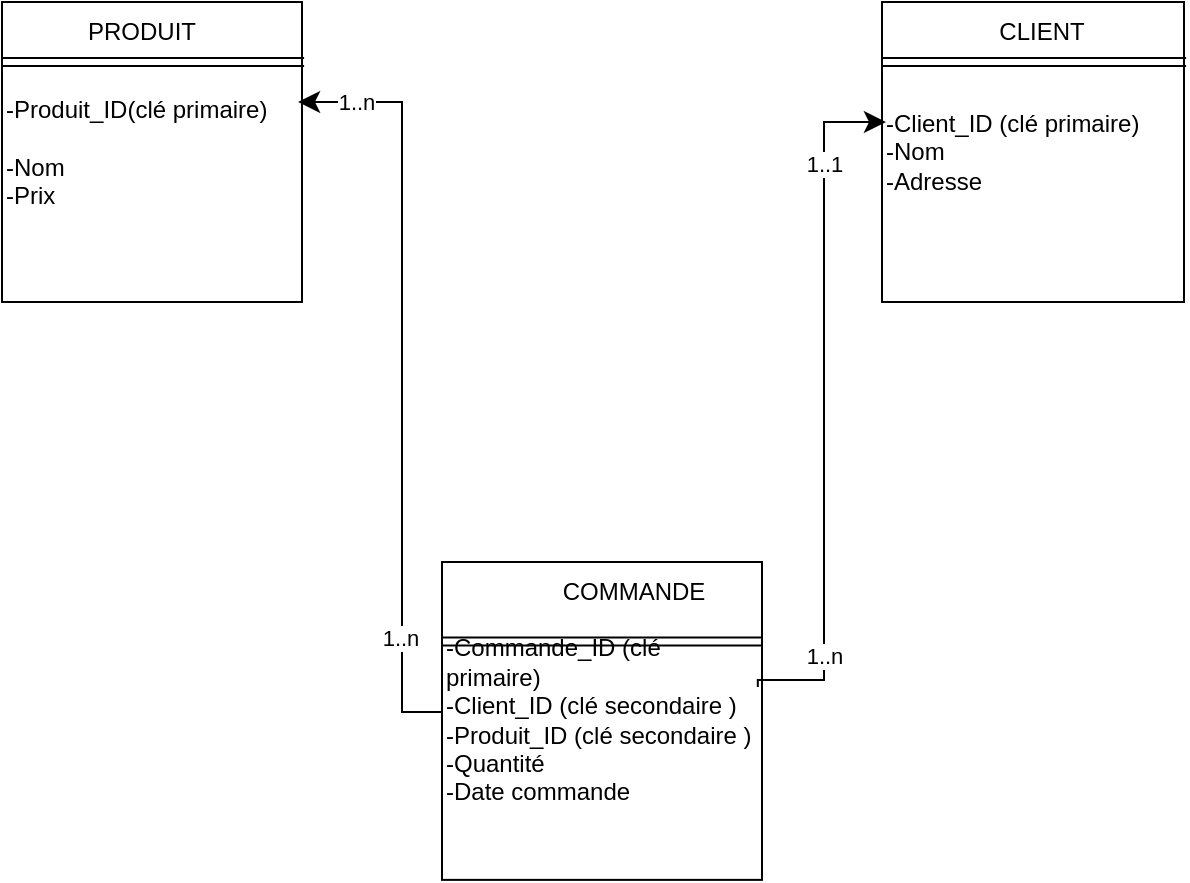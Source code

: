 <mxfile version="24.6.4" type="github">
  <diagram name="Page-1" id="JWClrZE8cuastPNFshSn">
    <mxGraphModel dx="1050" dy="558" grid="1" gridSize="10" guides="1" tooltips="1" connect="1" arrows="1" fold="1" page="1" pageScale="1" pageWidth="827" pageHeight="1169" math="0" shadow="0">
      <root>
        <mxCell id="0" />
        <mxCell id="1" parent="0" />
        <mxCell id="J70Wc0Nw-cLWEyvqplg8-1" value="&lt;div align=&quot;left&quot;&gt;-Produit_ID(clé primaire)&lt;br&gt;&lt;/div&gt;&lt;div&gt;&lt;br&gt;&lt;/div&gt;&lt;div&gt;-Nom&lt;/div&gt;&lt;div&gt;-Prix&lt;br&gt;&lt;/div&gt;" style="whiteSpace=wrap;html=1;aspect=fixed;align=left;" vertex="1" parent="1">
          <mxGeometry x="80" y="200" width="150" height="150" as="geometry" />
        </mxCell>
        <mxCell id="J70Wc0Nw-cLWEyvqplg8-3" value="" style="shape=link;html=1;rounded=0;entryX=1.007;entryY=0.2;entryDx=0;entryDy=0;entryPerimeter=0;" edge="1" parent="1" target="J70Wc0Nw-cLWEyvqplg8-1">
          <mxGeometry width="100" relative="1" as="geometry">
            <mxPoint x="80" y="230" as="sourcePoint" />
            <mxPoint x="180" y="230" as="targetPoint" />
          </mxGeometry>
        </mxCell>
        <mxCell id="J70Wc0Nw-cLWEyvqplg8-7" value="&lt;div align=&quot;left&quot;&gt;-Commande_ID (clé primaire)&lt;br&gt;&lt;/div&gt;&lt;div align=&quot;left&quot;&gt;-Client_ID (clé secondaire )&lt;br&gt;&lt;/div&gt;&lt;div align=&quot;left&quot;&gt;-Produit_ID (clé secondaire )&lt;br&gt;&lt;/div&gt;&lt;div align=&quot;left&quot;&gt;-Quantité&lt;/div&gt;&lt;div align=&quot;left&quot;&gt;-Date commande&lt;br&gt;&lt;/div&gt;" style="whiteSpace=wrap;html=1;aspect=fixed;align=left;" vertex="1" parent="1">
          <mxGeometry x="300" y="480" width="160" height="158.94" as="geometry" />
        </mxCell>
        <mxCell id="J70Wc0Nw-cLWEyvqplg8-8" value="" style="shape=link;html=1;rounded=0;exitX=0;exitY=0.25;exitDx=0;exitDy=0;entryX=1;entryY=0.25;entryDx=0;entryDy=0;" edge="1" target="J70Wc0Nw-cLWEyvqplg8-7" parent="1" source="J70Wc0Nw-cLWEyvqplg8-7">
          <mxGeometry width="100" relative="1" as="geometry">
            <mxPoint x="270" y="230" as="sourcePoint" />
            <mxPoint x="460" y="518" as="targetPoint" />
          </mxGeometry>
        </mxCell>
        <mxCell id="J70Wc0Nw-cLWEyvqplg8-15" value="&lt;div&gt;-Client_ID (clé primaire)&lt;br&gt;&lt;/div&gt;&lt;div&gt;-Nom&lt;/div&gt;&lt;div&gt;-Adresse&lt;br&gt;&lt;/div&gt;" style="whiteSpace=wrap;html=1;aspect=fixed;align=left;" vertex="1" parent="1">
          <mxGeometry x="520" y="200" width="151" height="150" as="geometry" />
        </mxCell>
        <mxCell id="J70Wc0Nw-cLWEyvqplg8-16" value="" style="shape=link;html=1;rounded=0;entryX=1.007;entryY=0.2;entryDx=0;entryDy=0;entryPerimeter=0;" edge="1" target="J70Wc0Nw-cLWEyvqplg8-15" parent="1">
          <mxGeometry width="100" relative="1" as="geometry">
            <mxPoint x="520" y="230" as="sourcePoint" />
            <mxPoint x="620" y="230" as="targetPoint" />
          </mxGeometry>
        </mxCell>
        <mxCell id="J70Wc0Nw-cLWEyvqplg8-17" value="PRODUIT" style="text;html=1;align=center;verticalAlign=middle;whiteSpace=wrap;rounded=0;" vertex="1" parent="1">
          <mxGeometry x="120" y="200" width="60" height="30" as="geometry" />
        </mxCell>
        <mxCell id="J70Wc0Nw-cLWEyvqplg8-21" value="CLIENT" style="text;html=1;align=center;verticalAlign=middle;whiteSpace=wrap;rounded=0;" vertex="1" parent="1">
          <mxGeometry x="570" y="200" width="60" height="30" as="geometry" />
        </mxCell>
        <mxCell id="J70Wc0Nw-cLWEyvqplg8-22" value="COMMANDE" style="text;html=1;align=center;verticalAlign=middle;whiteSpace=wrap;rounded=0;" vertex="1" parent="1">
          <mxGeometry x="365.5" y="480" width="60" height="30" as="geometry" />
        </mxCell>
        <mxCell id="J70Wc0Nw-cLWEyvqplg8-27" value="" style="edgeStyle=orthogonalEdgeStyle;elbow=vertical;endArrow=classic;html=1;rounded=0;endSize=8;startSize=8;exitX=0.987;exitY=0.393;exitDx=0;exitDy=0;exitPerimeter=0;entryX=0.013;entryY=0.4;entryDx=0;entryDy=0;entryPerimeter=0;" edge="1" parent="1" source="J70Wc0Nw-cLWEyvqplg8-7" target="J70Wc0Nw-cLWEyvqplg8-15">
          <mxGeometry width="50" height="50" relative="1" as="geometry">
            <mxPoint x="480" y="550" as="sourcePoint" />
            <mxPoint x="490" y="280" as="targetPoint" />
            <Array as="points">
              <mxPoint x="491" y="539" />
              <mxPoint x="491" y="260" />
            </Array>
          </mxGeometry>
        </mxCell>
        <mxCell id="J70Wc0Nw-cLWEyvqplg8-36" value="1..n" style="edgeLabel;html=1;align=center;verticalAlign=middle;resizable=0;points=[];" vertex="1" connectable="0" parent="J70Wc0Nw-cLWEyvqplg8-27">
          <mxGeometry x="-0.717" relative="1" as="geometry">
            <mxPoint as="offset" />
          </mxGeometry>
        </mxCell>
        <mxCell id="J70Wc0Nw-cLWEyvqplg8-37" value="1..1" style="edgeLabel;html=1;align=center;verticalAlign=middle;resizable=0;points=[];" vertex="1" connectable="0" parent="J70Wc0Nw-cLWEyvqplg8-27">
          <mxGeometry x="0.699" relative="1" as="geometry">
            <mxPoint as="offset" />
          </mxGeometry>
        </mxCell>
        <mxCell id="J70Wc0Nw-cLWEyvqplg8-29" value="" style="edgeStyle=orthogonalEdgeStyle;elbow=vertical;endArrow=classic;html=1;rounded=0;endSize=8;startSize=8;entryX=0.987;entryY=0.333;entryDx=0;entryDy=0;entryPerimeter=0;exitX=0;exitY=0.5;exitDx=0;exitDy=0;" edge="1" parent="1" source="J70Wc0Nw-cLWEyvqplg8-7" target="J70Wc0Nw-cLWEyvqplg8-1">
          <mxGeometry width="50" height="50" relative="1" as="geometry">
            <mxPoint x="280" y="560" as="sourcePoint" />
            <mxPoint x="240" y="250" as="targetPoint" />
            <Array as="points">
              <mxPoint x="280" y="555" />
              <mxPoint x="280" y="250" />
            </Array>
          </mxGeometry>
        </mxCell>
        <mxCell id="J70Wc0Nw-cLWEyvqplg8-38" value="1..n" style="edgeLabel;html=1;align=center;verticalAlign=middle;resizable=0;points=[];" vertex="1" connectable="0" parent="J70Wc0Nw-cLWEyvqplg8-29">
          <mxGeometry x="0.849" relative="1" as="geometry">
            <mxPoint as="offset" />
          </mxGeometry>
        </mxCell>
        <mxCell id="J70Wc0Nw-cLWEyvqplg8-39" value="1..n" style="edgeLabel;html=1;align=center;verticalAlign=middle;resizable=0;points=[];" vertex="1" connectable="0" parent="J70Wc0Nw-cLWEyvqplg8-29">
          <mxGeometry x="-0.677" y="1" relative="1" as="geometry">
            <mxPoint as="offset" />
          </mxGeometry>
        </mxCell>
      </root>
    </mxGraphModel>
  </diagram>
</mxfile>
